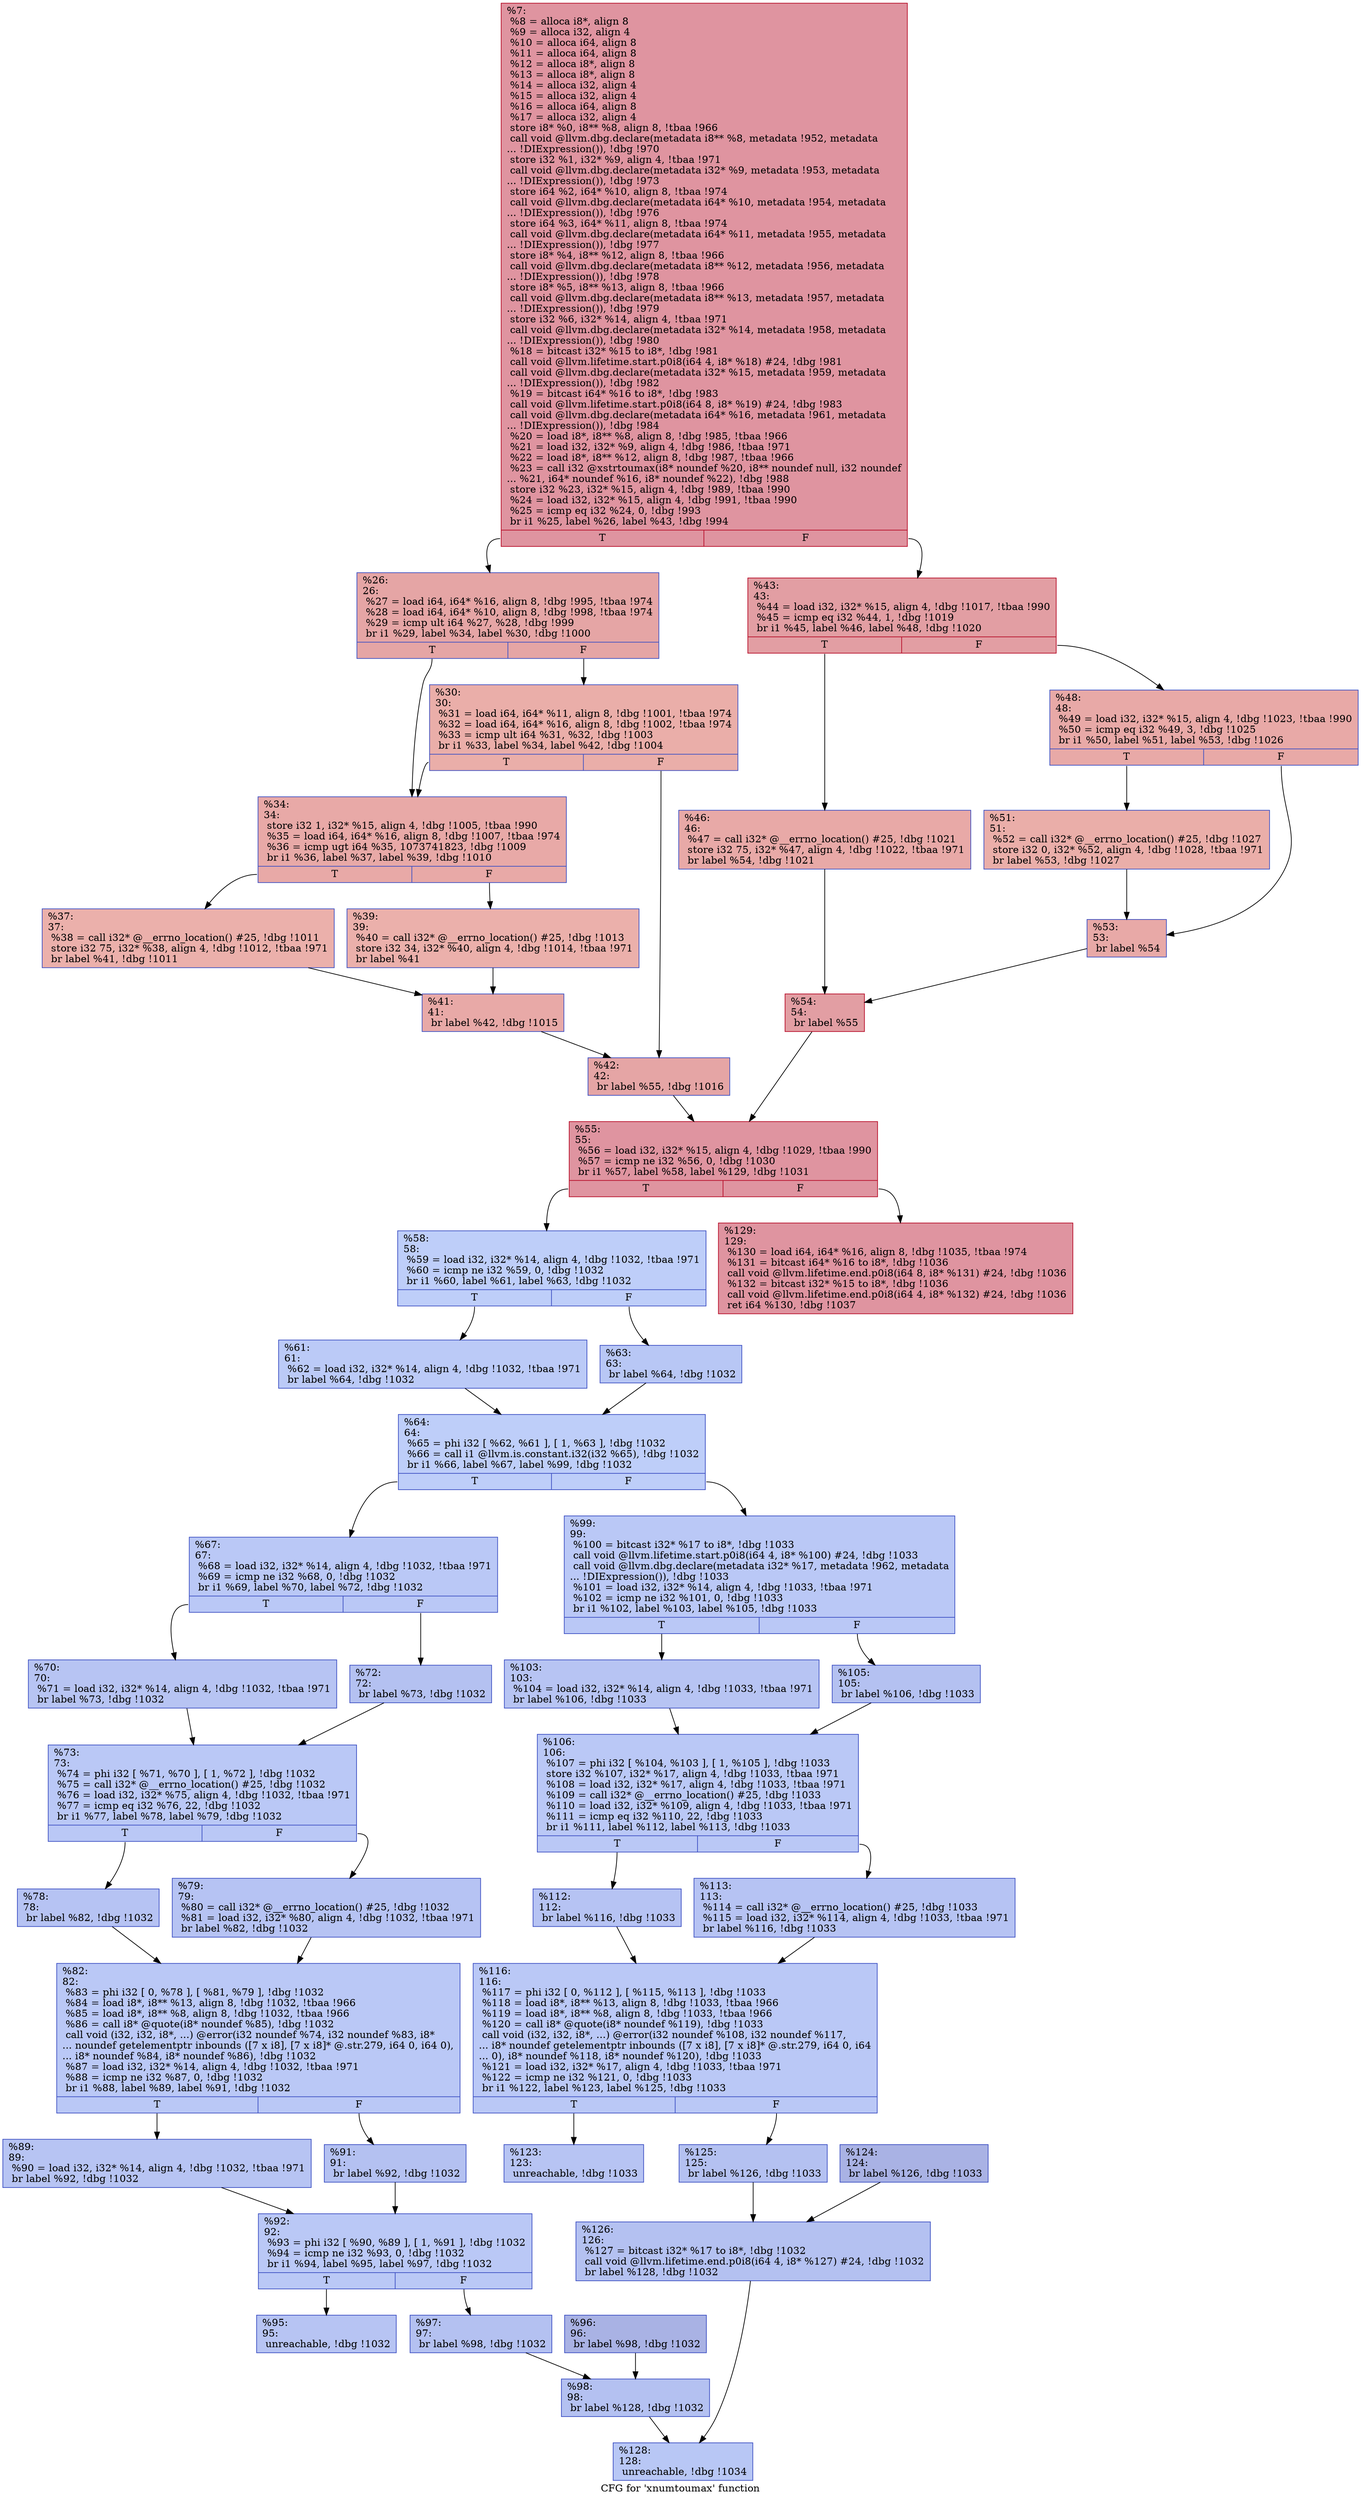 digraph "CFG for 'xnumtoumax' function" {
	label="CFG for 'xnumtoumax' function";

	Node0x1306e40 [shape=record,color="#b70d28ff", style=filled, fillcolor="#b70d2870",label="{%7:\l  %8 = alloca i8*, align 8\l  %9 = alloca i32, align 4\l  %10 = alloca i64, align 8\l  %11 = alloca i64, align 8\l  %12 = alloca i8*, align 8\l  %13 = alloca i8*, align 8\l  %14 = alloca i32, align 4\l  %15 = alloca i32, align 4\l  %16 = alloca i64, align 8\l  %17 = alloca i32, align 4\l  store i8* %0, i8** %8, align 8, !tbaa !966\l  call void @llvm.dbg.declare(metadata i8** %8, metadata !952, metadata\l... !DIExpression()), !dbg !970\l  store i32 %1, i32* %9, align 4, !tbaa !971\l  call void @llvm.dbg.declare(metadata i32* %9, metadata !953, metadata\l... !DIExpression()), !dbg !973\l  store i64 %2, i64* %10, align 8, !tbaa !974\l  call void @llvm.dbg.declare(metadata i64* %10, metadata !954, metadata\l... !DIExpression()), !dbg !976\l  store i64 %3, i64* %11, align 8, !tbaa !974\l  call void @llvm.dbg.declare(metadata i64* %11, metadata !955, metadata\l... !DIExpression()), !dbg !977\l  store i8* %4, i8** %12, align 8, !tbaa !966\l  call void @llvm.dbg.declare(metadata i8** %12, metadata !956, metadata\l... !DIExpression()), !dbg !978\l  store i8* %5, i8** %13, align 8, !tbaa !966\l  call void @llvm.dbg.declare(metadata i8** %13, metadata !957, metadata\l... !DIExpression()), !dbg !979\l  store i32 %6, i32* %14, align 4, !tbaa !971\l  call void @llvm.dbg.declare(metadata i32* %14, metadata !958, metadata\l... !DIExpression()), !dbg !980\l  %18 = bitcast i32* %15 to i8*, !dbg !981\l  call void @llvm.lifetime.start.p0i8(i64 4, i8* %18) #24, !dbg !981\l  call void @llvm.dbg.declare(metadata i32* %15, metadata !959, metadata\l... !DIExpression()), !dbg !982\l  %19 = bitcast i64* %16 to i8*, !dbg !983\l  call void @llvm.lifetime.start.p0i8(i64 8, i8* %19) #24, !dbg !983\l  call void @llvm.dbg.declare(metadata i64* %16, metadata !961, metadata\l... !DIExpression()), !dbg !984\l  %20 = load i8*, i8** %8, align 8, !dbg !985, !tbaa !966\l  %21 = load i32, i32* %9, align 4, !dbg !986, !tbaa !971\l  %22 = load i8*, i8** %12, align 8, !dbg !987, !tbaa !966\l  %23 = call i32 @xstrtoumax(i8* noundef %20, i8** noundef null, i32 noundef\l... %21, i64* noundef %16, i8* noundef %22), !dbg !988\l  store i32 %23, i32* %15, align 4, !dbg !989, !tbaa !990\l  %24 = load i32, i32* %15, align 4, !dbg !991, !tbaa !990\l  %25 = icmp eq i32 %24, 0, !dbg !993\l  br i1 %25, label %26, label %43, !dbg !994\l|{<s0>T|<s1>F}}"];
	Node0x1306e40:s0 -> Node0x1307010;
	Node0x1306e40:s1 -> Node0x1307240;
	Node0x1307010 [shape=record,color="#3d50c3ff", style=filled, fillcolor="#c5333470",label="{%26:\l26:                                               \l  %27 = load i64, i64* %16, align 8, !dbg !995, !tbaa !974\l  %28 = load i64, i64* %10, align 8, !dbg !998, !tbaa !974\l  %29 = icmp ult i64 %27, %28, !dbg !999\l  br i1 %29, label %34, label %30, !dbg !1000\l|{<s0>T|<s1>F}}"];
	Node0x1307010:s0 -> Node0x13070b0;
	Node0x1307010:s1 -> Node0x1307060;
	Node0x1307060 [shape=record,color="#3d50c3ff", style=filled, fillcolor="#d0473d70",label="{%30:\l30:                                               \l  %31 = load i64, i64* %11, align 8, !dbg !1001, !tbaa !974\l  %32 = load i64, i64* %16, align 8, !dbg !1002, !tbaa !974\l  %33 = icmp ult i64 %31, %32, !dbg !1003\l  br i1 %33, label %34, label %42, !dbg !1004\l|{<s0>T|<s1>F}}"];
	Node0x1307060:s0 -> Node0x13070b0;
	Node0x1307060:s1 -> Node0x13071f0;
	Node0x13070b0 [shape=record,color="#3d50c3ff", style=filled, fillcolor="#ca3b3770",label="{%34:\l34:                                               \l  store i32 1, i32* %15, align 4, !dbg !1005, !tbaa !990\l  %35 = load i64, i64* %16, align 8, !dbg !1007, !tbaa !974\l  %36 = icmp ugt i64 %35, 1073741823, !dbg !1009\l  br i1 %36, label %37, label %39, !dbg !1010\l|{<s0>T|<s1>F}}"];
	Node0x13070b0:s0 -> Node0x1307100;
	Node0x13070b0:s1 -> Node0x1307150;
	Node0x1307100 [shape=record,color="#3d50c3ff", style=filled, fillcolor="#d24b4070",label="{%37:\l37:                                               \l  %38 = call i32* @__errno_location() #25, !dbg !1011\l  store i32 75, i32* %38, align 4, !dbg !1012, !tbaa !971\l  br label %41, !dbg !1011\l}"];
	Node0x1307100 -> Node0x13071a0;
	Node0x1307150 [shape=record,color="#3d50c3ff", style=filled, fillcolor="#d24b4070",label="{%39:\l39:                                               \l  %40 = call i32* @__errno_location() #25, !dbg !1013\l  store i32 34, i32* %40, align 4, !dbg !1014, !tbaa !971\l  br label %41\l}"];
	Node0x1307150 -> Node0x13071a0;
	Node0x13071a0 [shape=record,color="#3d50c3ff", style=filled, fillcolor="#ca3b3770",label="{%41:\l41:                                               \l  br label %42, !dbg !1015\l}"];
	Node0x13071a0 -> Node0x13071f0;
	Node0x13071f0 [shape=record,color="#3d50c3ff", style=filled, fillcolor="#c5333470",label="{%42:\l42:                                               \l  br label %55, !dbg !1016\l}"];
	Node0x13071f0 -> Node0x1307420;
	Node0x1307240 [shape=record,color="#b70d28ff", style=filled, fillcolor="#be242e70",label="{%43:\l43:                                               \l  %44 = load i32, i32* %15, align 4, !dbg !1017, !tbaa !990\l  %45 = icmp eq i32 %44, 1, !dbg !1019\l  br i1 %45, label %46, label %48, !dbg !1020\l|{<s0>T|<s1>F}}"];
	Node0x1307240:s0 -> Node0x1307290;
	Node0x1307240:s1 -> Node0x13072e0;
	Node0x1307290 [shape=record,color="#3d50c3ff", style=filled, fillcolor="#ca3b3770",label="{%46:\l46:                                               \l  %47 = call i32* @__errno_location() #25, !dbg !1021\l  store i32 75, i32* %47, align 4, !dbg !1022, !tbaa !971\l  br label %54, !dbg !1021\l}"];
	Node0x1307290 -> Node0x13073d0;
	Node0x13072e0 [shape=record,color="#3d50c3ff", style=filled, fillcolor="#ca3b3770",label="{%48:\l48:                                               \l  %49 = load i32, i32* %15, align 4, !dbg !1023, !tbaa !990\l  %50 = icmp eq i32 %49, 3, !dbg !1025\l  br i1 %50, label %51, label %53, !dbg !1026\l|{<s0>T|<s1>F}}"];
	Node0x13072e0:s0 -> Node0x1307330;
	Node0x13072e0:s1 -> Node0x1307380;
	Node0x1307330 [shape=record,color="#3d50c3ff", style=filled, fillcolor="#d0473d70",label="{%51:\l51:                                               \l  %52 = call i32* @__errno_location() #25, !dbg !1027\l  store i32 0, i32* %52, align 4, !dbg !1028, !tbaa !971\l  br label %53, !dbg !1027\l}"];
	Node0x1307330 -> Node0x1307380;
	Node0x1307380 [shape=record,color="#3d50c3ff", style=filled, fillcolor="#ca3b3770",label="{%53:\l53:                                               \l  br label %54\l}"];
	Node0x1307380 -> Node0x13073d0;
	Node0x13073d0 [shape=record,color="#b70d28ff", style=filled, fillcolor="#be242e70",label="{%54:\l54:                                               \l  br label %55\l}"];
	Node0x13073d0 -> Node0x1307420;
	Node0x1307420 [shape=record,color="#b70d28ff", style=filled, fillcolor="#b70d2870",label="{%55:\l55:                                               \l  %56 = load i32, i32* %15, align 4, !dbg !1029, !tbaa !990\l  %57 = icmp ne i32 %56, 0, !dbg !1030\l  br i1 %57, label %58, label %129, !dbg !1031\l|{<s0>T|<s1>F}}"];
	Node0x1307420:s0 -> Node0x1307470;
	Node0x1307420:s1 -> Node0x1307dd0;
	Node0x1307470 [shape=record,color="#3d50c3ff", style=filled, fillcolor="#6c8ff170",label="{%58:\l58:                                               \l  %59 = load i32, i32* %14, align 4, !dbg !1032, !tbaa !971\l  %60 = icmp ne i32 %59, 0, !dbg !1032\l  br i1 %60, label %61, label %63, !dbg !1032\l|{<s0>T|<s1>F}}"];
	Node0x1307470:s0 -> Node0x13074c0;
	Node0x1307470:s1 -> Node0x1307510;
	Node0x13074c0 [shape=record,color="#3d50c3ff", style=filled, fillcolor="#6687ed70",label="{%61:\l61:                                               \l  %62 = load i32, i32* %14, align 4, !dbg !1032, !tbaa !971\l  br label %64, !dbg !1032\l}"];
	Node0x13074c0 -> Node0x1307560;
	Node0x1307510 [shape=record,color="#3d50c3ff", style=filled, fillcolor="#5f7fe870",label="{%63:\l63:                                               \l  br label %64, !dbg !1032\l}"];
	Node0x1307510 -> Node0x1307560;
	Node0x1307560 [shape=record,color="#3d50c3ff", style=filled, fillcolor="#6c8ff170",label="{%64:\l64:                                               \l  %65 = phi i32 [ %62, %61 ], [ 1, %63 ], !dbg !1032\l  %66 = call i1 @llvm.is.constant.i32(i32 %65), !dbg !1032\l  br i1 %66, label %67, label %99, !dbg !1032\l|{<s0>T|<s1>F}}"];
	Node0x1307560:s0 -> Node0x13075b0;
	Node0x1307560:s1 -> Node0x1307a10;
	Node0x13075b0 [shape=record,color="#3d50c3ff", style=filled, fillcolor="#6282ea70",label="{%67:\l67:                                               \l  %68 = load i32, i32* %14, align 4, !dbg !1032, !tbaa !971\l  %69 = icmp ne i32 %68, 0, !dbg !1032\l  br i1 %69, label %70, label %72, !dbg !1032\l|{<s0>T|<s1>F}}"];
	Node0x13075b0:s0 -> Node0x1307600;
	Node0x13075b0:s1 -> Node0x1307650;
	Node0x1307600 [shape=record,color="#3d50c3ff", style=filled, fillcolor="#5b7ae570",label="{%70:\l70:                                               \l  %71 = load i32, i32* %14, align 4, !dbg !1032, !tbaa !971\l  br label %73, !dbg !1032\l}"];
	Node0x1307600 -> Node0x13076a0;
	Node0x1307650 [shape=record,color="#3d50c3ff", style=filled, fillcolor="#5572df70",label="{%72:\l72:                                               \l  br label %73, !dbg !1032\l}"];
	Node0x1307650 -> Node0x13076a0;
	Node0x13076a0 [shape=record,color="#3d50c3ff", style=filled, fillcolor="#6282ea70",label="{%73:\l73:                                               \l  %74 = phi i32 [ %71, %70 ], [ 1, %72 ], !dbg !1032\l  %75 = call i32* @__errno_location() #25, !dbg !1032\l  %76 = load i32, i32* %75, align 4, !dbg !1032, !tbaa !971\l  %77 = icmp eq i32 %76, 22, !dbg !1032\l  br i1 %77, label %78, label %79, !dbg !1032\l|{<s0>T|<s1>F}}"];
	Node0x13076a0:s0 -> Node0x13076f0;
	Node0x13076a0:s1 -> Node0x1307740;
	Node0x13076f0 [shape=record,color="#3d50c3ff", style=filled, fillcolor="#5977e370",label="{%78:\l78:                                               \l  br label %82, !dbg !1032\l}"];
	Node0x13076f0 -> Node0x1307790;
	Node0x1307740 [shape=record,color="#3d50c3ff", style=filled, fillcolor="#5977e370",label="{%79:\l79:                                               \l  %80 = call i32* @__errno_location() #25, !dbg !1032\l  %81 = load i32, i32* %80, align 4, !dbg !1032, !tbaa !971\l  br label %82, !dbg !1032\l}"];
	Node0x1307740 -> Node0x1307790;
	Node0x1307790 [shape=record,color="#3d50c3ff", style=filled, fillcolor="#6282ea70",label="{%82:\l82:                                               \l  %83 = phi i32 [ 0, %78 ], [ %81, %79 ], !dbg !1032\l  %84 = load i8*, i8** %13, align 8, !dbg !1032, !tbaa !966\l  %85 = load i8*, i8** %8, align 8, !dbg !1032, !tbaa !966\l  %86 = call i8* @quote(i8* noundef %85), !dbg !1032\l  call void (i32, i32, i8*, ...) @error(i32 noundef %74, i32 noundef %83, i8*\l... noundef getelementptr inbounds ([7 x i8], [7 x i8]* @.str.279, i64 0, i64 0),\l... i8* noundef %84, i8* noundef %86), !dbg !1032\l  %87 = load i32, i32* %14, align 4, !dbg !1032, !tbaa !971\l  %88 = icmp ne i32 %87, 0, !dbg !1032\l  br i1 %88, label %89, label %91, !dbg !1032\l|{<s0>T|<s1>F}}"];
	Node0x1307790:s0 -> Node0x13077e0;
	Node0x1307790:s1 -> Node0x1307830;
	Node0x13077e0 [shape=record,color="#3d50c3ff", style=filled, fillcolor="#5b7ae570",label="{%89:\l89:                                               \l  %90 = load i32, i32* %14, align 4, !dbg !1032, !tbaa !971\l  br label %92, !dbg !1032\l}"];
	Node0x13077e0 -> Node0x1307880;
	Node0x1307830 [shape=record,color="#3d50c3ff", style=filled, fillcolor="#5572df70",label="{%91:\l91:                                               \l  br label %92, !dbg !1032\l}"];
	Node0x1307830 -> Node0x1307880;
	Node0x1307880 [shape=record,color="#3d50c3ff", style=filled, fillcolor="#6282ea70",label="{%92:\l92:                                               \l  %93 = phi i32 [ %90, %89 ], [ 1, %91 ], !dbg !1032\l  %94 = icmp ne i32 %93, 0, !dbg !1032\l  br i1 %94, label %95, label %97, !dbg !1032\l|{<s0>T|<s1>F}}"];
	Node0x1307880:s0 -> Node0x13078d0;
	Node0x1307880:s1 -> Node0x1307970;
	Node0x13078d0 [shape=record,color="#3d50c3ff", style=filled, fillcolor="#5b7ae570",label="{%95:\l95:                                               \l  unreachable, !dbg !1032\l}"];
	Node0x1307920 [shape=record,color="#3d50c3ff", style=filled, fillcolor="#3d50c370",label="{%96:\l96:                                               \l  br label %98, !dbg !1032\l}"];
	Node0x1307920 -> Node0x13079c0;
	Node0x1307970 [shape=record,color="#3d50c3ff", style=filled, fillcolor="#5572df70",label="{%97:\l97:                                               \l  br label %98, !dbg !1032\l}"];
	Node0x1307970 -> Node0x13079c0;
	Node0x13079c0 [shape=record,color="#3d50c3ff", style=filled, fillcolor="#5572df70",label="{%98:\l98:                                               \l  br label %128, !dbg !1032\l}"];
	Node0x13079c0 -> Node0x1307d80;
	Node0x1307a10 [shape=record,color="#3d50c3ff", style=filled, fillcolor="#6282ea70",label="{%99:\l99:                                               \l  %100 = bitcast i32* %17 to i8*, !dbg !1033\l  call void @llvm.lifetime.start.p0i8(i64 4, i8* %100) #24, !dbg !1033\l  call void @llvm.dbg.declare(metadata i32* %17, metadata !962, metadata\l... !DIExpression()), !dbg !1033\l  %101 = load i32, i32* %14, align 4, !dbg !1033, !tbaa !971\l  %102 = icmp ne i32 %101, 0, !dbg !1033\l  br i1 %102, label %103, label %105, !dbg !1033\l|{<s0>T|<s1>F}}"];
	Node0x1307a10:s0 -> Node0x1307a60;
	Node0x1307a10:s1 -> Node0x1307ab0;
	Node0x1307a60 [shape=record,color="#3d50c3ff", style=filled, fillcolor="#5b7ae570",label="{%103:\l103:                                              \l  %104 = load i32, i32* %14, align 4, !dbg !1033, !tbaa !971\l  br label %106, !dbg !1033\l}"];
	Node0x1307a60 -> Node0x1307b00;
	Node0x1307ab0 [shape=record,color="#3d50c3ff", style=filled, fillcolor="#5572df70",label="{%105:\l105:                                              \l  br label %106, !dbg !1033\l}"];
	Node0x1307ab0 -> Node0x1307b00;
	Node0x1307b00 [shape=record,color="#3d50c3ff", style=filled, fillcolor="#6282ea70",label="{%106:\l106:                                              \l  %107 = phi i32 [ %104, %103 ], [ 1, %105 ], !dbg !1033\l  store i32 %107, i32* %17, align 4, !dbg !1033, !tbaa !971\l  %108 = load i32, i32* %17, align 4, !dbg !1033, !tbaa !971\l  %109 = call i32* @__errno_location() #25, !dbg !1033\l  %110 = load i32, i32* %109, align 4, !dbg !1033, !tbaa !971\l  %111 = icmp eq i32 %110, 22, !dbg !1033\l  br i1 %111, label %112, label %113, !dbg !1033\l|{<s0>T|<s1>F}}"];
	Node0x1307b00:s0 -> Node0x1307b50;
	Node0x1307b00:s1 -> Node0x1307ba0;
	Node0x1307b50 [shape=record,color="#3d50c3ff", style=filled, fillcolor="#5977e370",label="{%112:\l112:                                              \l  br label %116, !dbg !1033\l}"];
	Node0x1307b50 -> Node0x1307bf0;
	Node0x1307ba0 [shape=record,color="#3d50c3ff", style=filled, fillcolor="#5977e370",label="{%113:\l113:                                              \l  %114 = call i32* @__errno_location() #25, !dbg !1033\l  %115 = load i32, i32* %114, align 4, !dbg !1033, !tbaa !971\l  br label %116, !dbg !1033\l}"];
	Node0x1307ba0 -> Node0x1307bf0;
	Node0x1307bf0 [shape=record,color="#3d50c3ff", style=filled, fillcolor="#6282ea70",label="{%116:\l116:                                              \l  %117 = phi i32 [ 0, %112 ], [ %115, %113 ], !dbg !1033\l  %118 = load i8*, i8** %13, align 8, !dbg !1033, !tbaa !966\l  %119 = load i8*, i8** %8, align 8, !dbg !1033, !tbaa !966\l  %120 = call i8* @quote(i8* noundef %119), !dbg !1033\l  call void (i32, i32, i8*, ...) @error(i32 noundef %108, i32 noundef %117,\l... i8* noundef getelementptr inbounds ([7 x i8], [7 x i8]* @.str.279, i64 0, i64\l... 0), i8* noundef %118, i8* noundef %120), !dbg !1033\l  %121 = load i32, i32* %17, align 4, !dbg !1033, !tbaa !971\l  %122 = icmp ne i32 %121, 0, !dbg !1033\l  br i1 %122, label %123, label %125, !dbg !1033\l|{<s0>T|<s1>F}}"];
	Node0x1307bf0:s0 -> Node0x1307c40;
	Node0x1307bf0:s1 -> Node0x1307ce0;
	Node0x1307c40 [shape=record,color="#3d50c3ff", style=filled, fillcolor="#5b7ae570",label="{%123:\l123:                                              \l  unreachable, !dbg !1033\l}"];
	Node0x1307c90 [shape=record,color="#3d50c3ff", style=filled, fillcolor="#3d50c370",label="{%124:\l124:                                              \l  br label %126, !dbg !1033\l}"];
	Node0x1307c90 -> Node0x1307d30;
	Node0x1307ce0 [shape=record,color="#3d50c3ff", style=filled, fillcolor="#5572df70",label="{%125:\l125:                                              \l  br label %126, !dbg !1033\l}"];
	Node0x1307ce0 -> Node0x1307d30;
	Node0x1307d30 [shape=record,color="#3d50c3ff", style=filled, fillcolor="#5572df70",label="{%126:\l126:                                              \l  %127 = bitcast i32* %17 to i8*, !dbg !1032\l  call void @llvm.lifetime.end.p0i8(i64 4, i8* %127) #24, !dbg !1032\l  br label %128, !dbg !1032\l}"];
	Node0x1307d30 -> Node0x1307d80;
	Node0x1307d80 [shape=record,color="#3d50c3ff", style=filled, fillcolor="#5f7fe870",label="{%128:\l128:                                              \l  unreachable, !dbg !1034\l}"];
	Node0x1307dd0 [shape=record,color="#b70d28ff", style=filled, fillcolor="#b70d2870",label="{%129:\l129:                                              \l  %130 = load i64, i64* %16, align 8, !dbg !1035, !tbaa !974\l  %131 = bitcast i64* %16 to i8*, !dbg !1036\l  call void @llvm.lifetime.end.p0i8(i64 8, i8* %131) #24, !dbg !1036\l  %132 = bitcast i32* %15 to i8*, !dbg !1036\l  call void @llvm.lifetime.end.p0i8(i64 4, i8* %132) #24, !dbg !1036\l  ret i64 %130, !dbg !1037\l}"];
}
